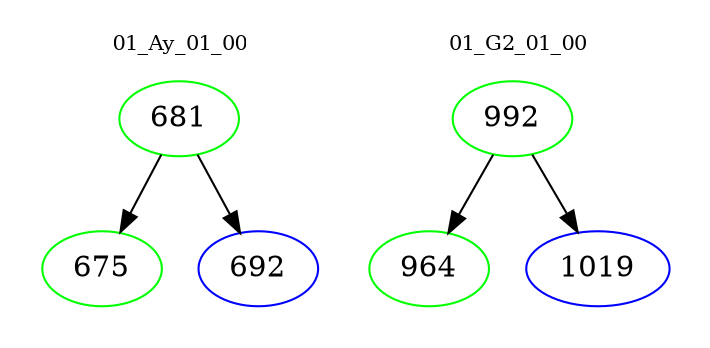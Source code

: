 digraph{
subgraph cluster_0 {
color = white
label = "01_Ay_01_00";
fontsize=10;
T0_681 [label="681", color="green"]
T0_681 -> T0_675 [color="black"]
T0_675 [label="675", color="green"]
T0_681 -> T0_692 [color="black"]
T0_692 [label="692", color="blue"]
}
subgraph cluster_1 {
color = white
label = "01_G2_01_00";
fontsize=10;
T1_992 [label="992", color="green"]
T1_992 -> T1_964 [color="black"]
T1_964 [label="964", color="green"]
T1_992 -> T1_1019 [color="black"]
T1_1019 [label="1019", color="blue"]
}
}
